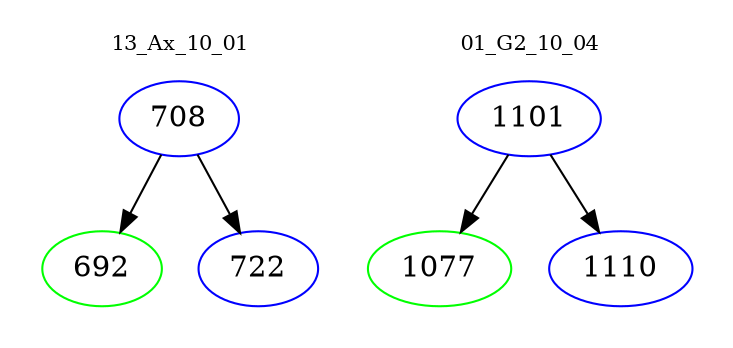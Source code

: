 digraph{
subgraph cluster_0 {
color = white
label = "13_Ax_10_01";
fontsize=10;
T0_708 [label="708", color="blue"]
T0_708 -> T0_692 [color="black"]
T0_692 [label="692", color="green"]
T0_708 -> T0_722 [color="black"]
T0_722 [label="722", color="blue"]
}
subgraph cluster_1 {
color = white
label = "01_G2_10_04";
fontsize=10;
T1_1101 [label="1101", color="blue"]
T1_1101 -> T1_1077 [color="black"]
T1_1077 [label="1077", color="green"]
T1_1101 -> T1_1110 [color="black"]
T1_1110 [label="1110", color="blue"]
}
}
